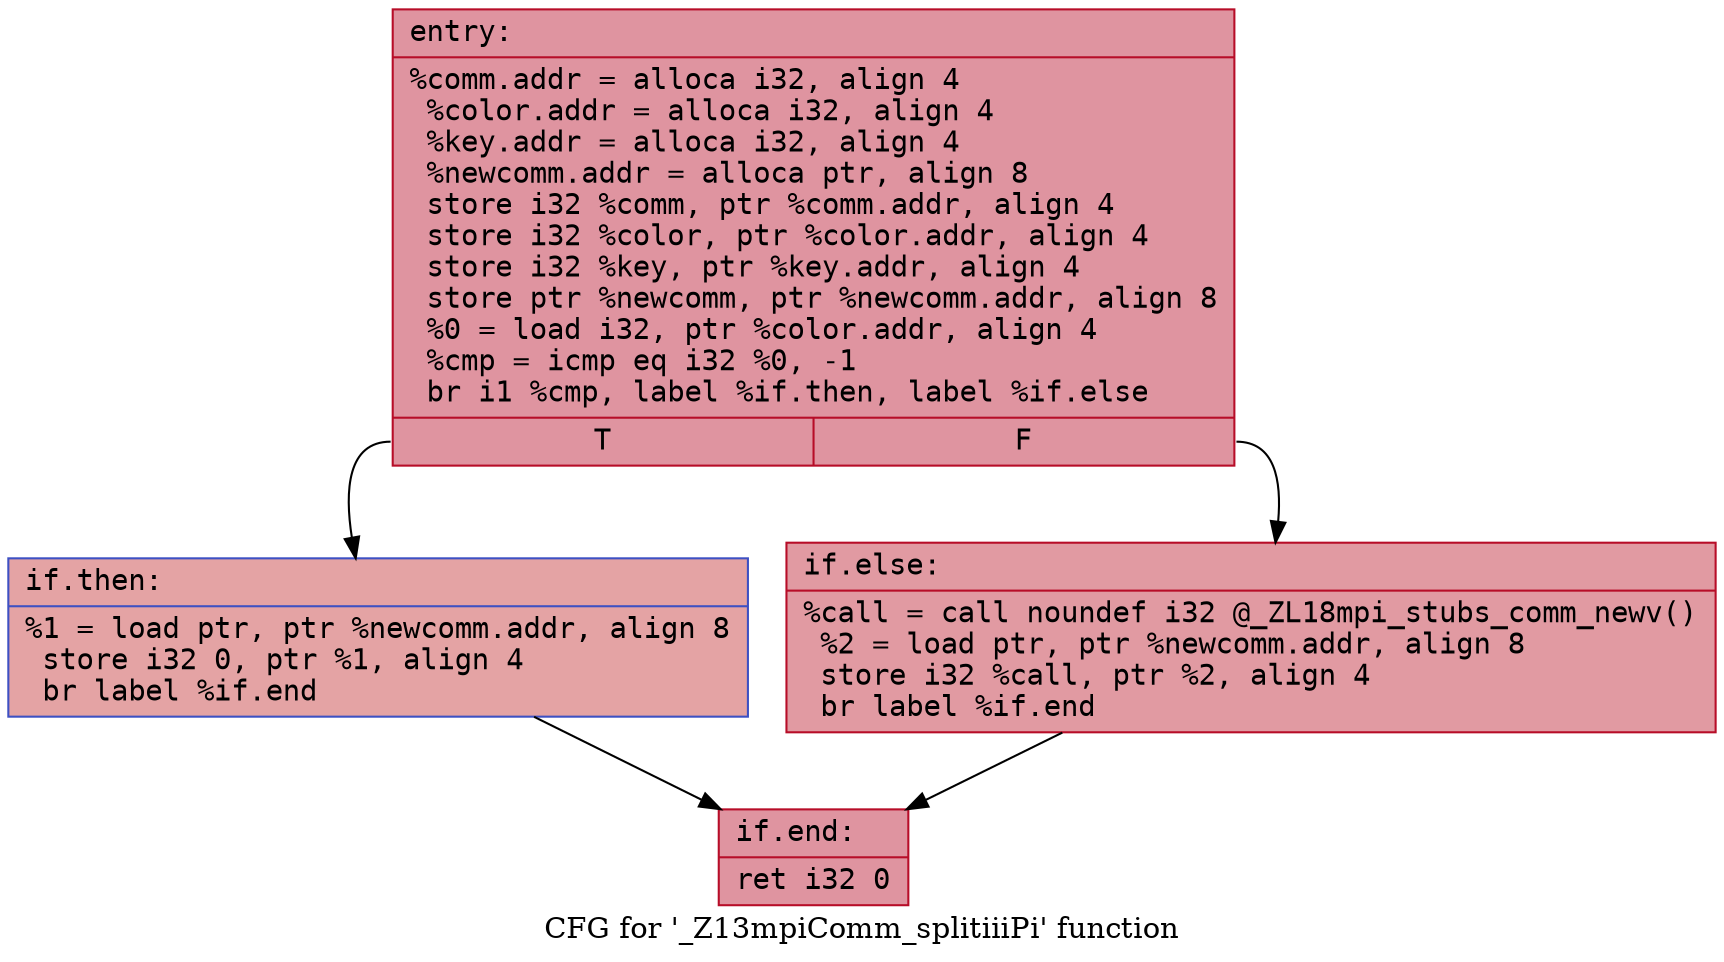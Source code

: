 digraph "CFG for '_Z13mpiComm_splitiiiPi' function" {
	label="CFG for '_Z13mpiComm_splitiiiPi' function";

	Node0x55ce002ab1b0 [shape=record,color="#b70d28ff", style=filled, fillcolor="#b70d2870" fontname="Courier",label="{entry:\l|  %comm.addr = alloca i32, align 4\l  %color.addr = alloca i32, align 4\l  %key.addr = alloca i32, align 4\l  %newcomm.addr = alloca ptr, align 8\l  store i32 %comm, ptr %comm.addr, align 4\l  store i32 %color, ptr %color.addr, align 4\l  store i32 %key, ptr %key.addr, align 4\l  store ptr %newcomm, ptr %newcomm.addr, align 8\l  %0 = load i32, ptr %color.addr, align 4\l  %cmp = icmp eq i32 %0, -1\l  br i1 %cmp, label %if.then, label %if.else\l|{<s0>T|<s1>F}}"];
	Node0x55ce002ab1b0:s0 -> Node0x55ce002ab7c0[tooltip="entry -> if.then\nProbability 37.50%" ];
	Node0x55ce002ab1b0:s1 -> Node0x55ce002ab830[tooltip="entry -> if.else\nProbability 62.50%" ];
	Node0x55ce002ab7c0 [shape=record,color="#3d50c3ff", style=filled, fillcolor="#c32e3170" fontname="Courier",label="{if.then:\l|  %1 = load ptr, ptr %newcomm.addr, align 8\l  store i32 0, ptr %1, align 4\l  br label %if.end\l}"];
	Node0x55ce002ab7c0 -> Node0x55ce002aba70[tooltip="if.then -> if.end\nProbability 100.00%" ];
	Node0x55ce002ab830 [shape=record,color="#b70d28ff", style=filled, fillcolor="#bb1b2c70" fontname="Courier",label="{if.else:\l|  %call = call noundef i32 @_ZL18mpi_stubs_comm_newv()\l  %2 = load ptr, ptr %newcomm.addr, align 8\l  store i32 %call, ptr %2, align 4\l  br label %if.end\l}"];
	Node0x55ce002ab830 -> Node0x55ce002aba70[tooltip="if.else -> if.end\nProbability 100.00%" ];
	Node0x55ce002aba70 [shape=record,color="#b70d28ff", style=filled, fillcolor="#b70d2870" fontname="Courier",label="{if.end:\l|  ret i32 0\l}"];
}
